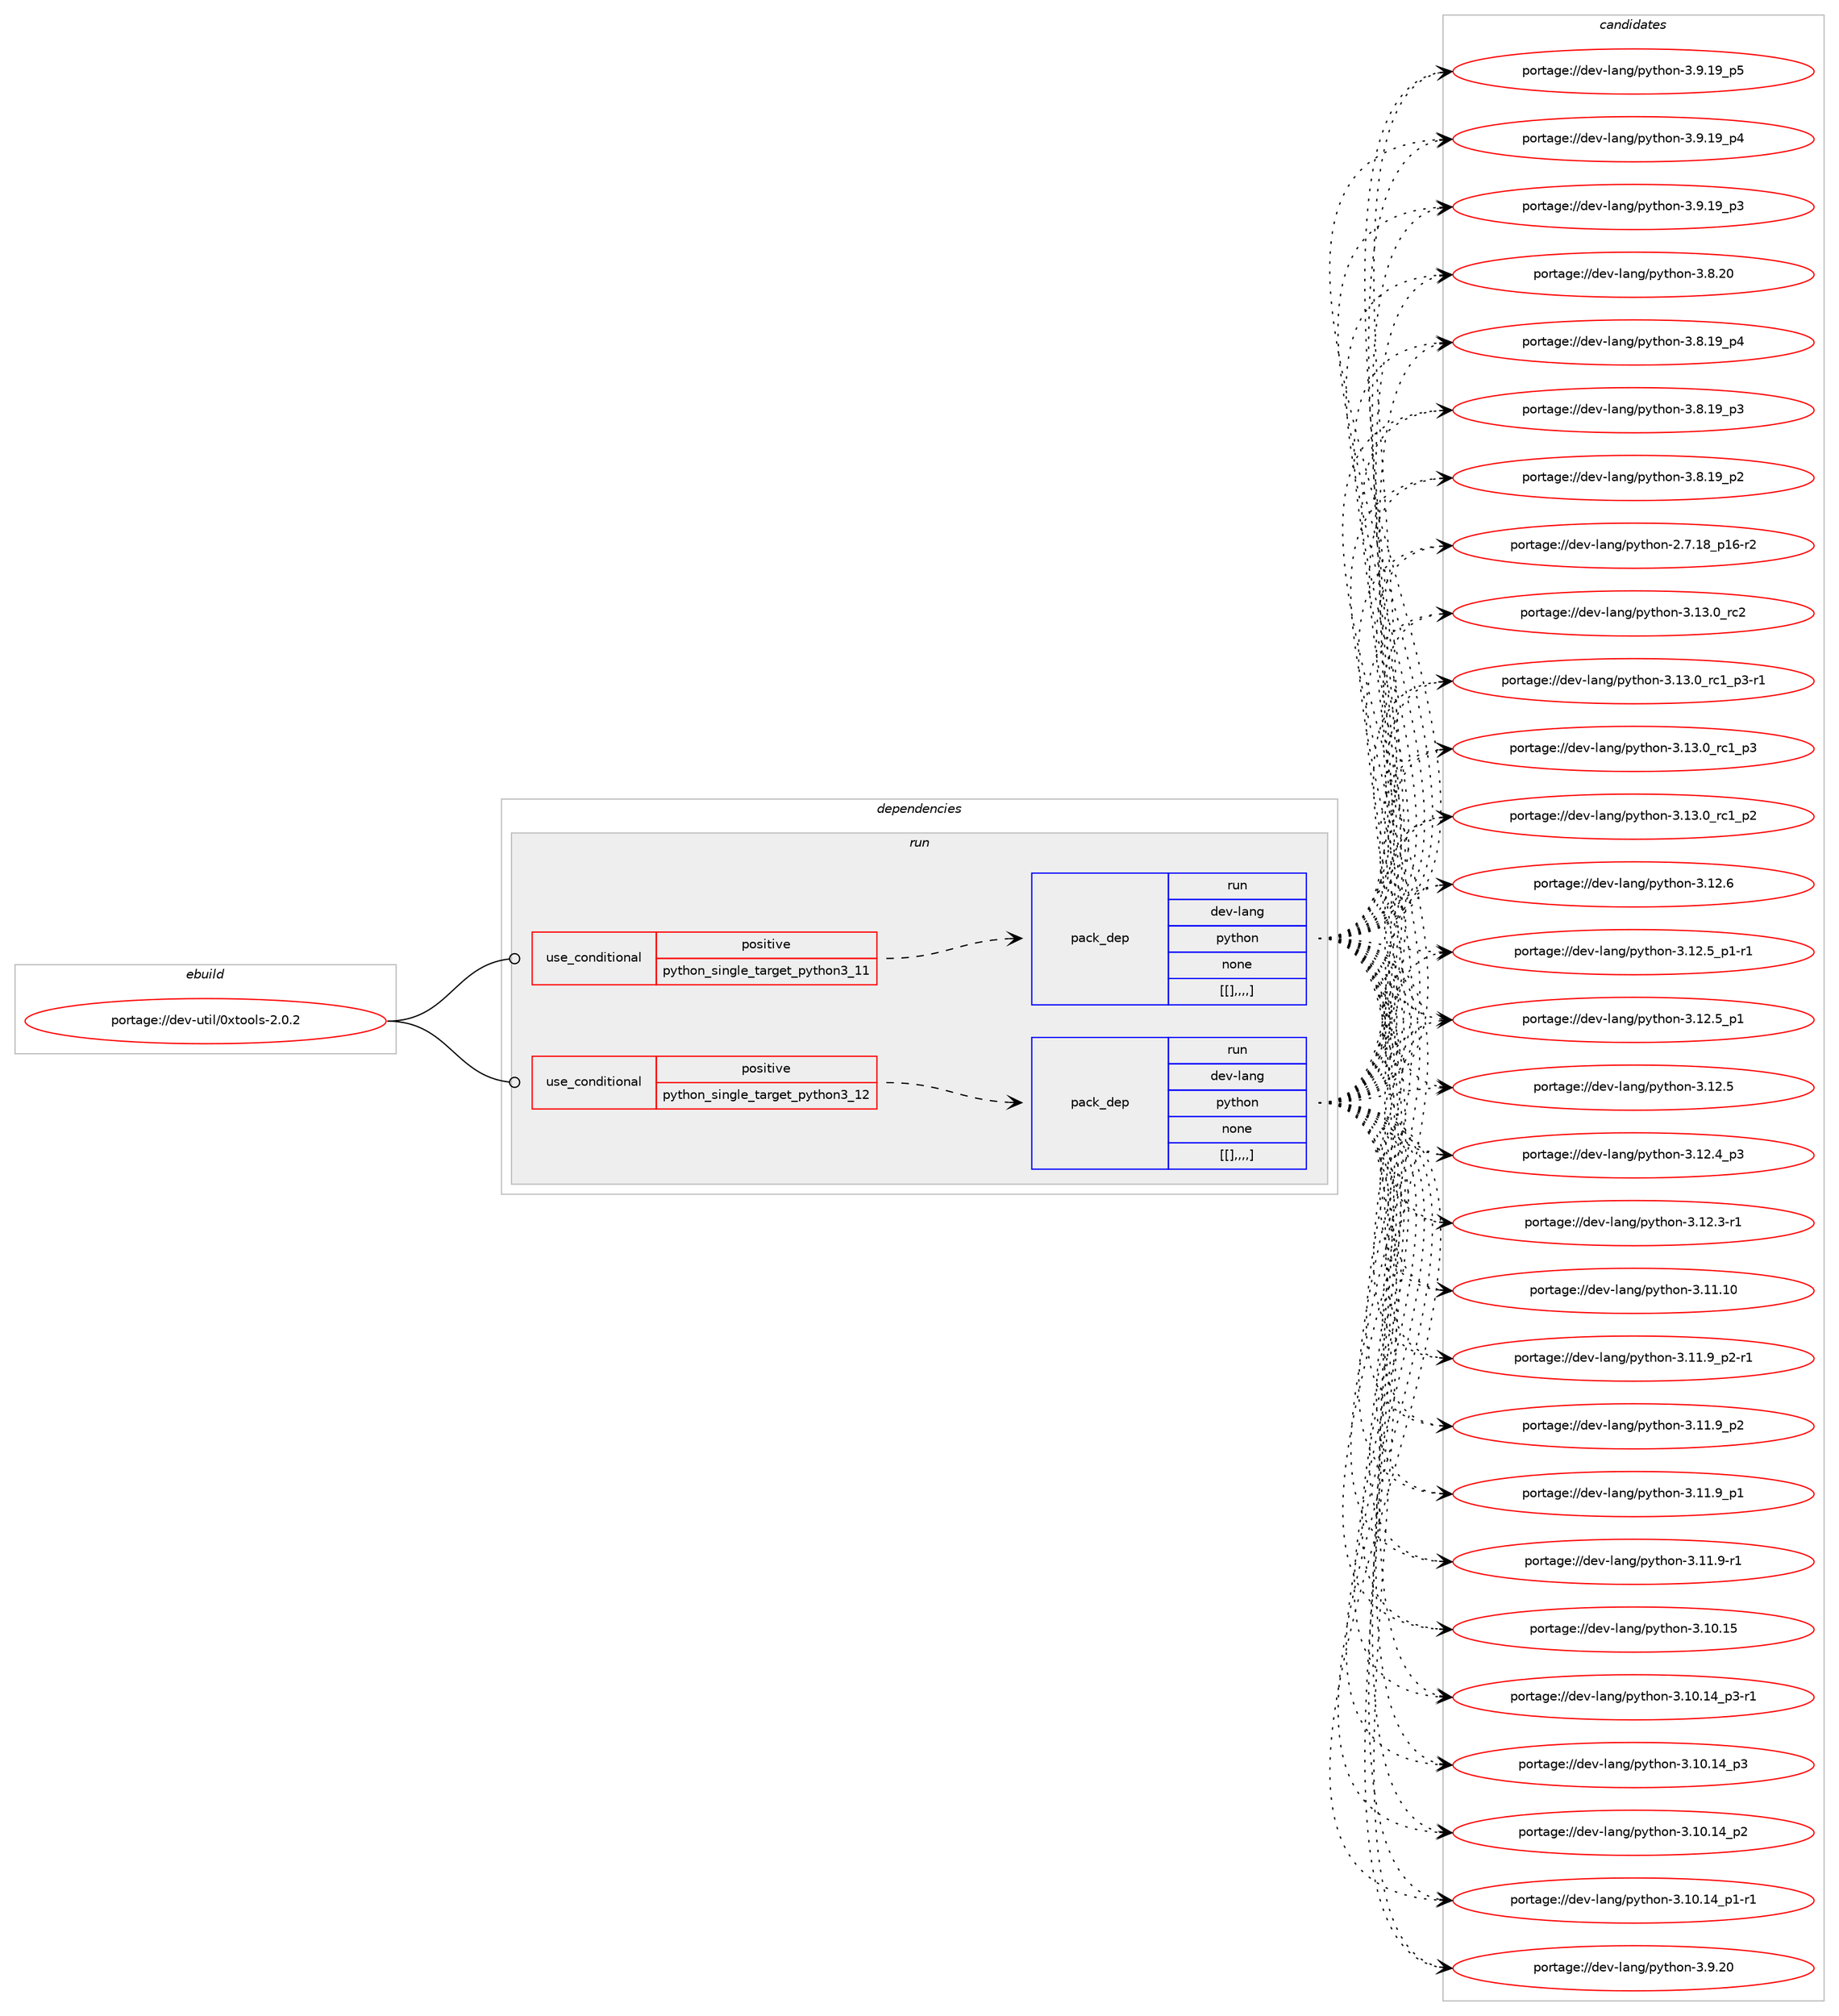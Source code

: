 digraph prolog {

# *************
# Graph options
# *************

newrank=true;
concentrate=true;
compound=true;
graph [rankdir=LR,fontname=Helvetica,fontsize=10,ranksep=1.5];#, ranksep=2.5, nodesep=0.2];
edge  [arrowhead=vee];
node  [fontname=Helvetica,fontsize=10];

# **********
# The ebuild
# **********

subgraph cluster_leftcol {
color=gray;
label=<<i>ebuild</i>>;
id [label="portage://dev-util/0xtools-2.0.2", color=red, width=4, href="../dev-util/0xtools-2.0.2.svg"];
}

# ****************
# The dependencies
# ****************

subgraph cluster_midcol {
color=gray;
label=<<i>dependencies</i>>;
subgraph cluster_compile {
fillcolor="#eeeeee";
style=filled;
label=<<i>compile</i>>;
}
subgraph cluster_compileandrun {
fillcolor="#eeeeee";
style=filled;
label=<<i>compile and run</i>>;
}
subgraph cluster_run {
fillcolor="#eeeeee";
style=filled;
label=<<i>run</i>>;
subgraph cond60875 {
dependency213841 [label=<<TABLE BORDER="0" CELLBORDER="1" CELLSPACING="0" CELLPADDING="4"><TR><TD ROWSPAN="3" CELLPADDING="10">use_conditional</TD></TR><TR><TD>positive</TD></TR><TR><TD>python_single_target_python3_11</TD></TR></TABLE>>, shape=none, color=red];
subgraph pack151580 {
dependency213842 [label=<<TABLE BORDER="0" CELLBORDER="1" CELLSPACING="0" CELLPADDING="4" WIDTH="220"><TR><TD ROWSPAN="6" CELLPADDING="30">pack_dep</TD></TR><TR><TD WIDTH="110">run</TD></TR><TR><TD>dev-lang</TD></TR><TR><TD>python</TD></TR><TR><TD>none</TD></TR><TR><TD>[[],,,,]</TD></TR></TABLE>>, shape=none, color=blue];
}
dependency213841:e -> dependency213842:w [weight=20,style="dashed",arrowhead="vee"];
}
id:e -> dependency213841:w [weight=20,style="solid",arrowhead="odot"];
subgraph cond60876 {
dependency213843 [label=<<TABLE BORDER="0" CELLBORDER="1" CELLSPACING="0" CELLPADDING="4"><TR><TD ROWSPAN="3" CELLPADDING="10">use_conditional</TD></TR><TR><TD>positive</TD></TR><TR><TD>python_single_target_python3_12</TD></TR></TABLE>>, shape=none, color=red];
subgraph pack151581 {
dependency213844 [label=<<TABLE BORDER="0" CELLBORDER="1" CELLSPACING="0" CELLPADDING="4" WIDTH="220"><TR><TD ROWSPAN="6" CELLPADDING="30">pack_dep</TD></TR><TR><TD WIDTH="110">run</TD></TR><TR><TD>dev-lang</TD></TR><TR><TD>python</TD></TR><TR><TD>none</TD></TR><TR><TD>[[],,,,]</TD></TR></TABLE>>, shape=none, color=blue];
}
dependency213843:e -> dependency213844:w [weight=20,style="dashed",arrowhead="vee"];
}
id:e -> dependency213843:w [weight=20,style="solid",arrowhead="odot"];
}
}

# **************
# The candidates
# **************

subgraph cluster_choices {
rank=same;
color=gray;
label=<<i>candidates</i>>;

subgraph choice151580 {
color=black;
nodesep=1;
choice10010111845108971101034711212111610411111045514649514648951149950 [label="portage://dev-lang/python-3.13.0_rc2", color=red, width=4,href="../dev-lang/python-3.13.0_rc2.svg"];
choice1001011184510897110103471121211161041111104551464951464895114994995112514511449 [label="portage://dev-lang/python-3.13.0_rc1_p3-r1", color=red, width=4,href="../dev-lang/python-3.13.0_rc1_p3-r1.svg"];
choice100101118451089711010347112121116104111110455146495146489511499499511251 [label="portage://dev-lang/python-3.13.0_rc1_p3", color=red, width=4,href="../dev-lang/python-3.13.0_rc1_p3.svg"];
choice100101118451089711010347112121116104111110455146495146489511499499511250 [label="portage://dev-lang/python-3.13.0_rc1_p2", color=red, width=4,href="../dev-lang/python-3.13.0_rc1_p2.svg"];
choice10010111845108971101034711212111610411111045514649504654 [label="portage://dev-lang/python-3.12.6", color=red, width=4,href="../dev-lang/python-3.12.6.svg"];
choice1001011184510897110103471121211161041111104551464950465395112494511449 [label="portage://dev-lang/python-3.12.5_p1-r1", color=red, width=4,href="../dev-lang/python-3.12.5_p1-r1.svg"];
choice100101118451089711010347112121116104111110455146495046539511249 [label="portage://dev-lang/python-3.12.5_p1", color=red, width=4,href="../dev-lang/python-3.12.5_p1.svg"];
choice10010111845108971101034711212111610411111045514649504653 [label="portage://dev-lang/python-3.12.5", color=red, width=4,href="../dev-lang/python-3.12.5.svg"];
choice100101118451089711010347112121116104111110455146495046529511251 [label="portage://dev-lang/python-3.12.4_p3", color=red, width=4,href="../dev-lang/python-3.12.4_p3.svg"];
choice100101118451089711010347112121116104111110455146495046514511449 [label="portage://dev-lang/python-3.12.3-r1", color=red, width=4,href="../dev-lang/python-3.12.3-r1.svg"];
choice1001011184510897110103471121211161041111104551464949464948 [label="portage://dev-lang/python-3.11.10", color=red, width=4,href="../dev-lang/python-3.11.10.svg"];
choice1001011184510897110103471121211161041111104551464949465795112504511449 [label="portage://dev-lang/python-3.11.9_p2-r1", color=red, width=4,href="../dev-lang/python-3.11.9_p2-r1.svg"];
choice100101118451089711010347112121116104111110455146494946579511250 [label="portage://dev-lang/python-3.11.9_p2", color=red, width=4,href="../dev-lang/python-3.11.9_p2.svg"];
choice100101118451089711010347112121116104111110455146494946579511249 [label="portage://dev-lang/python-3.11.9_p1", color=red, width=4,href="../dev-lang/python-3.11.9_p1.svg"];
choice100101118451089711010347112121116104111110455146494946574511449 [label="portage://dev-lang/python-3.11.9-r1", color=red, width=4,href="../dev-lang/python-3.11.9-r1.svg"];
choice1001011184510897110103471121211161041111104551464948464953 [label="portage://dev-lang/python-3.10.15", color=red, width=4,href="../dev-lang/python-3.10.15.svg"];
choice100101118451089711010347112121116104111110455146494846495295112514511449 [label="portage://dev-lang/python-3.10.14_p3-r1", color=red, width=4,href="../dev-lang/python-3.10.14_p3-r1.svg"];
choice10010111845108971101034711212111610411111045514649484649529511251 [label="portage://dev-lang/python-3.10.14_p3", color=red, width=4,href="../dev-lang/python-3.10.14_p3.svg"];
choice10010111845108971101034711212111610411111045514649484649529511250 [label="portage://dev-lang/python-3.10.14_p2", color=red, width=4,href="../dev-lang/python-3.10.14_p2.svg"];
choice100101118451089711010347112121116104111110455146494846495295112494511449 [label="portage://dev-lang/python-3.10.14_p1-r1", color=red, width=4,href="../dev-lang/python-3.10.14_p1-r1.svg"];
choice10010111845108971101034711212111610411111045514657465048 [label="portage://dev-lang/python-3.9.20", color=red, width=4,href="../dev-lang/python-3.9.20.svg"];
choice100101118451089711010347112121116104111110455146574649579511253 [label="portage://dev-lang/python-3.9.19_p5", color=red, width=4,href="../dev-lang/python-3.9.19_p5.svg"];
choice100101118451089711010347112121116104111110455146574649579511252 [label="portage://dev-lang/python-3.9.19_p4", color=red, width=4,href="../dev-lang/python-3.9.19_p4.svg"];
choice100101118451089711010347112121116104111110455146574649579511251 [label="portage://dev-lang/python-3.9.19_p3", color=red, width=4,href="../dev-lang/python-3.9.19_p3.svg"];
choice10010111845108971101034711212111610411111045514656465048 [label="portage://dev-lang/python-3.8.20", color=red, width=4,href="../dev-lang/python-3.8.20.svg"];
choice100101118451089711010347112121116104111110455146564649579511252 [label="portage://dev-lang/python-3.8.19_p4", color=red, width=4,href="../dev-lang/python-3.8.19_p4.svg"];
choice100101118451089711010347112121116104111110455146564649579511251 [label="portage://dev-lang/python-3.8.19_p3", color=red, width=4,href="../dev-lang/python-3.8.19_p3.svg"];
choice100101118451089711010347112121116104111110455146564649579511250 [label="portage://dev-lang/python-3.8.19_p2", color=red, width=4,href="../dev-lang/python-3.8.19_p2.svg"];
choice100101118451089711010347112121116104111110455046554649569511249544511450 [label="portage://dev-lang/python-2.7.18_p16-r2", color=red, width=4,href="../dev-lang/python-2.7.18_p16-r2.svg"];
dependency213842:e -> choice10010111845108971101034711212111610411111045514649514648951149950:w [style=dotted,weight="100"];
dependency213842:e -> choice1001011184510897110103471121211161041111104551464951464895114994995112514511449:w [style=dotted,weight="100"];
dependency213842:e -> choice100101118451089711010347112121116104111110455146495146489511499499511251:w [style=dotted,weight="100"];
dependency213842:e -> choice100101118451089711010347112121116104111110455146495146489511499499511250:w [style=dotted,weight="100"];
dependency213842:e -> choice10010111845108971101034711212111610411111045514649504654:w [style=dotted,weight="100"];
dependency213842:e -> choice1001011184510897110103471121211161041111104551464950465395112494511449:w [style=dotted,weight="100"];
dependency213842:e -> choice100101118451089711010347112121116104111110455146495046539511249:w [style=dotted,weight="100"];
dependency213842:e -> choice10010111845108971101034711212111610411111045514649504653:w [style=dotted,weight="100"];
dependency213842:e -> choice100101118451089711010347112121116104111110455146495046529511251:w [style=dotted,weight="100"];
dependency213842:e -> choice100101118451089711010347112121116104111110455146495046514511449:w [style=dotted,weight="100"];
dependency213842:e -> choice1001011184510897110103471121211161041111104551464949464948:w [style=dotted,weight="100"];
dependency213842:e -> choice1001011184510897110103471121211161041111104551464949465795112504511449:w [style=dotted,weight="100"];
dependency213842:e -> choice100101118451089711010347112121116104111110455146494946579511250:w [style=dotted,weight="100"];
dependency213842:e -> choice100101118451089711010347112121116104111110455146494946579511249:w [style=dotted,weight="100"];
dependency213842:e -> choice100101118451089711010347112121116104111110455146494946574511449:w [style=dotted,weight="100"];
dependency213842:e -> choice1001011184510897110103471121211161041111104551464948464953:w [style=dotted,weight="100"];
dependency213842:e -> choice100101118451089711010347112121116104111110455146494846495295112514511449:w [style=dotted,weight="100"];
dependency213842:e -> choice10010111845108971101034711212111610411111045514649484649529511251:w [style=dotted,weight="100"];
dependency213842:e -> choice10010111845108971101034711212111610411111045514649484649529511250:w [style=dotted,weight="100"];
dependency213842:e -> choice100101118451089711010347112121116104111110455146494846495295112494511449:w [style=dotted,weight="100"];
dependency213842:e -> choice10010111845108971101034711212111610411111045514657465048:w [style=dotted,weight="100"];
dependency213842:e -> choice100101118451089711010347112121116104111110455146574649579511253:w [style=dotted,weight="100"];
dependency213842:e -> choice100101118451089711010347112121116104111110455146574649579511252:w [style=dotted,weight="100"];
dependency213842:e -> choice100101118451089711010347112121116104111110455146574649579511251:w [style=dotted,weight="100"];
dependency213842:e -> choice10010111845108971101034711212111610411111045514656465048:w [style=dotted,weight="100"];
dependency213842:e -> choice100101118451089711010347112121116104111110455146564649579511252:w [style=dotted,weight="100"];
dependency213842:e -> choice100101118451089711010347112121116104111110455146564649579511251:w [style=dotted,weight="100"];
dependency213842:e -> choice100101118451089711010347112121116104111110455146564649579511250:w [style=dotted,weight="100"];
dependency213842:e -> choice100101118451089711010347112121116104111110455046554649569511249544511450:w [style=dotted,weight="100"];
}
subgraph choice151581 {
color=black;
nodesep=1;
choice10010111845108971101034711212111610411111045514649514648951149950 [label="portage://dev-lang/python-3.13.0_rc2", color=red, width=4,href="../dev-lang/python-3.13.0_rc2.svg"];
choice1001011184510897110103471121211161041111104551464951464895114994995112514511449 [label="portage://dev-lang/python-3.13.0_rc1_p3-r1", color=red, width=4,href="../dev-lang/python-3.13.0_rc1_p3-r1.svg"];
choice100101118451089711010347112121116104111110455146495146489511499499511251 [label="portage://dev-lang/python-3.13.0_rc1_p3", color=red, width=4,href="../dev-lang/python-3.13.0_rc1_p3.svg"];
choice100101118451089711010347112121116104111110455146495146489511499499511250 [label="portage://dev-lang/python-3.13.0_rc1_p2", color=red, width=4,href="../dev-lang/python-3.13.0_rc1_p2.svg"];
choice10010111845108971101034711212111610411111045514649504654 [label="portage://dev-lang/python-3.12.6", color=red, width=4,href="../dev-lang/python-3.12.6.svg"];
choice1001011184510897110103471121211161041111104551464950465395112494511449 [label="portage://dev-lang/python-3.12.5_p1-r1", color=red, width=4,href="../dev-lang/python-3.12.5_p1-r1.svg"];
choice100101118451089711010347112121116104111110455146495046539511249 [label="portage://dev-lang/python-3.12.5_p1", color=red, width=4,href="../dev-lang/python-3.12.5_p1.svg"];
choice10010111845108971101034711212111610411111045514649504653 [label="portage://dev-lang/python-3.12.5", color=red, width=4,href="../dev-lang/python-3.12.5.svg"];
choice100101118451089711010347112121116104111110455146495046529511251 [label="portage://dev-lang/python-3.12.4_p3", color=red, width=4,href="../dev-lang/python-3.12.4_p3.svg"];
choice100101118451089711010347112121116104111110455146495046514511449 [label="portage://dev-lang/python-3.12.3-r1", color=red, width=4,href="../dev-lang/python-3.12.3-r1.svg"];
choice1001011184510897110103471121211161041111104551464949464948 [label="portage://dev-lang/python-3.11.10", color=red, width=4,href="../dev-lang/python-3.11.10.svg"];
choice1001011184510897110103471121211161041111104551464949465795112504511449 [label="portage://dev-lang/python-3.11.9_p2-r1", color=red, width=4,href="../dev-lang/python-3.11.9_p2-r1.svg"];
choice100101118451089711010347112121116104111110455146494946579511250 [label="portage://dev-lang/python-3.11.9_p2", color=red, width=4,href="../dev-lang/python-3.11.9_p2.svg"];
choice100101118451089711010347112121116104111110455146494946579511249 [label="portage://dev-lang/python-3.11.9_p1", color=red, width=4,href="../dev-lang/python-3.11.9_p1.svg"];
choice100101118451089711010347112121116104111110455146494946574511449 [label="portage://dev-lang/python-3.11.9-r1", color=red, width=4,href="../dev-lang/python-3.11.9-r1.svg"];
choice1001011184510897110103471121211161041111104551464948464953 [label="portage://dev-lang/python-3.10.15", color=red, width=4,href="../dev-lang/python-3.10.15.svg"];
choice100101118451089711010347112121116104111110455146494846495295112514511449 [label="portage://dev-lang/python-3.10.14_p3-r1", color=red, width=4,href="../dev-lang/python-3.10.14_p3-r1.svg"];
choice10010111845108971101034711212111610411111045514649484649529511251 [label="portage://dev-lang/python-3.10.14_p3", color=red, width=4,href="../dev-lang/python-3.10.14_p3.svg"];
choice10010111845108971101034711212111610411111045514649484649529511250 [label="portage://dev-lang/python-3.10.14_p2", color=red, width=4,href="../dev-lang/python-3.10.14_p2.svg"];
choice100101118451089711010347112121116104111110455146494846495295112494511449 [label="portage://dev-lang/python-3.10.14_p1-r1", color=red, width=4,href="../dev-lang/python-3.10.14_p1-r1.svg"];
choice10010111845108971101034711212111610411111045514657465048 [label="portage://dev-lang/python-3.9.20", color=red, width=4,href="../dev-lang/python-3.9.20.svg"];
choice100101118451089711010347112121116104111110455146574649579511253 [label="portage://dev-lang/python-3.9.19_p5", color=red, width=4,href="../dev-lang/python-3.9.19_p5.svg"];
choice100101118451089711010347112121116104111110455146574649579511252 [label="portage://dev-lang/python-3.9.19_p4", color=red, width=4,href="../dev-lang/python-3.9.19_p4.svg"];
choice100101118451089711010347112121116104111110455146574649579511251 [label="portage://dev-lang/python-3.9.19_p3", color=red, width=4,href="../dev-lang/python-3.9.19_p3.svg"];
choice10010111845108971101034711212111610411111045514656465048 [label="portage://dev-lang/python-3.8.20", color=red, width=4,href="../dev-lang/python-3.8.20.svg"];
choice100101118451089711010347112121116104111110455146564649579511252 [label="portage://dev-lang/python-3.8.19_p4", color=red, width=4,href="../dev-lang/python-3.8.19_p4.svg"];
choice100101118451089711010347112121116104111110455146564649579511251 [label="portage://dev-lang/python-3.8.19_p3", color=red, width=4,href="../dev-lang/python-3.8.19_p3.svg"];
choice100101118451089711010347112121116104111110455146564649579511250 [label="portage://dev-lang/python-3.8.19_p2", color=red, width=4,href="../dev-lang/python-3.8.19_p2.svg"];
choice100101118451089711010347112121116104111110455046554649569511249544511450 [label="portage://dev-lang/python-2.7.18_p16-r2", color=red, width=4,href="../dev-lang/python-2.7.18_p16-r2.svg"];
dependency213844:e -> choice10010111845108971101034711212111610411111045514649514648951149950:w [style=dotted,weight="100"];
dependency213844:e -> choice1001011184510897110103471121211161041111104551464951464895114994995112514511449:w [style=dotted,weight="100"];
dependency213844:e -> choice100101118451089711010347112121116104111110455146495146489511499499511251:w [style=dotted,weight="100"];
dependency213844:e -> choice100101118451089711010347112121116104111110455146495146489511499499511250:w [style=dotted,weight="100"];
dependency213844:e -> choice10010111845108971101034711212111610411111045514649504654:w [style=dotted,weight="100"];
dependency213844:e -> choice1001011184510897110103471121211161041111104551464950465395112494511449:w [style=dotted,weight="100"];
dependency213844:e -> choice100101118451089711010347112121116104111110455146495046539511249:w [style=dotted,weight="100"];
dependency213844:e -> choice10010111845108971101034711212111610411111045514649504653:w [style=dotted,weight="100"];
dependency213844:e -> choice100101118451089711010347112121116104111110455146495046529511251:w [style=dotted,weight="100"];
dependency213844:e -> choice100101118451089711010347112121116104111110455146495046514511449:w [style=dotted,weight="100"];
dependency213844:e -> choice1001011184510897110103471121211161041111104551464949464948:w [style=dotted,weight="100"];
dependency213844:e -> choice1001011184510897110103471121211161041111104551464949465795112504511449:w [style=dotted,weight="100"];
dependency213844:e -> choice100101118451089711010347112121116104111110455146494946579511250:w [style=dotted,weight="100"];
dependency213844:e -> choice100101118451089711010347112121116104111110455146494946579511249:w [style=dotted,weight="100"];
dependency213844:e -> choice100101118451089711010347112121116104111110455146494946574511449:w [style=dotted,weight="100"];
dependency213844:e -> choice1001011184510897110103471121211161041111104551464948464953:w [style=dotted,weight="100"];
dependency213844:e -> choice100101118451089711010347112121116104111110455146494846495295112514511449:w [style=dotted,weight="100"];
dependency213844:e -> choice10010111845108971101034711212111610411111045514649484649529511251:w [style=dotted,weight="100"];
dependency213844:e -> choice10010111845108971101034711212111610411111045514649484649529511250:w [style=dotted,weight="100"];
dependency213844:e -> choice100101118451089711010347112121116104111110455146494846495295112494511449:w [style=dotted,weight="100"];
dependency213844:e -> choice10010111845108971101034711212111610411111045514657465048:w [style=dotted,weight="100"];
dependency213844:e -> choice100101118451089711010347112121116104111110455146574649579511253:w [style=dotted,weight="100"];
dependency213844:e -> choice100101118451089711010347112121116104111110455146574649579511252:w [style=dotted,weight="100"];
dependency213844:e -> choice100101118451089711010347112121116104111110455146574649579511251:w [style=dotted,weight="100"];
dependency213844:e -> choice10010111845108971101034711212111610411111045514656465048:w [style=dotted,weight="100"];
dependency213844:e -> choice100101118451089711010347112121116104111110455146564649579511252:w [style=dotted,weight="100"];
dependency213844:e -> choice100101118451089711010347112121116104111110455146564649579511251:w [style=dotted,weight="100"];
dependency213844:e -> choice100101118451089711010347112121116104111110455146564649579511250:w [style=dotted,weight="100"];
dependency213844:e -> choice100101118451089711010347112121116104111110455046554649569511249544511450:w [style=dotted,weight="100"];
}
}

}
